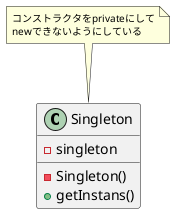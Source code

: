 @startuml

class Singleton {
    -singleton
    -Singleton()
    +getInstans()
}

note top of Singleton
    <size:10>コンストラクタをprivateにして
    <size:10>newできないようにしている
end note
@enduml